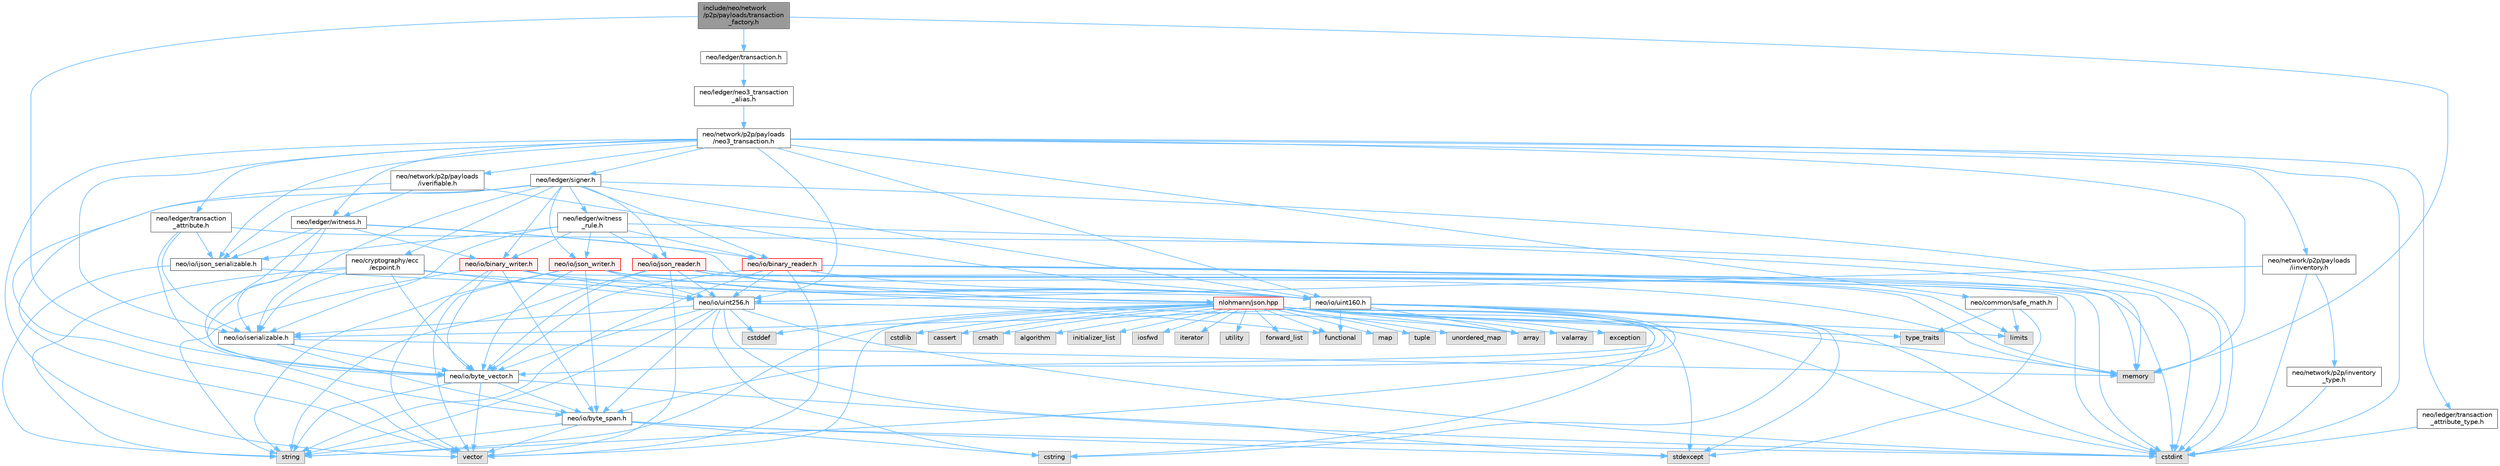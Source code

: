 digraph "include/neo/network/p2p/payloads/transaction_factory.h"
{
 // LATEX_PDF_SIZE
  bgcolor="transparent";
  edge [fontname=Helvetica,fontsize=10,labelfontname=Helvetica,labelfontsize=10];
  node [fontname=Helvetica,fontsize=10,shape=box,height=0.2,width=0.4];
  Node1 [id="Node000001",label="include/neo/network\l/p2p/payloads/transaction\l_factory.h",height=0.2,width=0.4,color="gray40", fillcolor="grey60", style="filled", fontcolor="black",tooltip=" "];
  Node1 -> Node2 [id="edge1_Node000001_Node000002",color="steelblue1",style="solid",tooltip=" "];
  Node2 [id="Node000002",label="neo/io/byte_vector.h",height=0.2,width=0.4,color="grey40", fillcolor="white", style="filled",URL="$io_2byte__vector_8h.html",tooltip=" "];
  Node2 -> Node3 [id="edge2_Node000002_Node000003",color="steelblue1",style="solid",tooltip=" "];
  Node3 [id="Node000003",label="neo/io/byte_span.h",height=0.2,width=0.4,color="grey40", fillcolor="white", style="filled",URL="$io_2byte__span_8h.html",tooltip=" "];
  Node3 -> Node4 [id="edge3_Node000003_Node000004",color="steelblue1",style="solid",tooltip=" "];
  Node4 [id="Node000004",label="cstdint",height=0.2,width=0.4,color="grey60", fillcolor="#E0E0E0", style="filled",tooltip=" "];
  Node3 -> Node5 [id="edge4_Node000003_Node000005",color="steelblue1",style="solid",tooltip=" "];
  Node5 [id="Node000005",label="cstring",height=0.2,width=0.4,color="grey60", fillcolor="#E0E0E0", style="filled",tooltip=" "];
  Node3 -> Node6 [id="edge5_Node000003_Node000006",color="steelblue1",style="solid",tooltip=" "];
  Node6 [id="Node000006",label="stdexcept",height=0.2,width=0.4,color="grey60", fillcolor="#E0E0E0", style="filled",tooltip=" "];
  Node3 -> Node7 [id="edge6_Node000003_Node000007",color="steelblue1",style="solid",tooltip=" "];
  Node7 [id="Node000007",label="string",height=0.2,width=0.4,color="grey60", fillcolor="#E0E0E0", style="filled",tooltip=" "];
  Node3 -> Node8 [id="edge7_Node000003_Node000008",color="steelblue1",style="solid",tooltip=" "];
  Node8 [id="Node000008",label="vector",height=0.2,width=0.4,color="grey60", fillcolor="#E0E0E0", style="filled",tooltip=" "];
  Node2 -> Node4 [id="edge8_Node000002_Node000004",color="steelblue1",style="solid",tooltip=" "];
  Node2 -> Node7 [id="edge9_Node000002_Node000007",color="steelblue1",style="solid",tooltip=" "];
  Node2 -> Node8 [id="edge10_Node000002_Node000008",color="steelblue1",style="solid",tooltip=" "];
  Node1 -> Node9 [id="edge11_Node000001_Node000009",color="steelblue1",style="solid",tooltip=" "];
  Node9 [id="Node000009",label="neo/ledger/transaction.h",height=0.2,width=0.4,color="grey40", fillcolor="white", style="filled",URL="$ledger_2transaction_8h.html",tooltip=" "];
  Node9 -> Node10 [id="edge12_Node000009_Node000010",color="steelblue1",style="solid",tooltip=" "];
  Node10 [id="Node000010",label="neo/ledger/neo3_transaction\l_alias.h",height=0.2,width=0.4,color="grey40", fillcolor="white", style="filled",URL="$neo3__transaction__alias_8h.html",tooltip=" "];
  Node10 -> Node11 [id="edge13_Node000010_Node000011",color="steelblue1",style="solid",tooltip=" "];
  Node11 [id="Node000011",label="neo/network/p2p/payloads\l/neo3_transaction.h",height=0.2,width=0.4,color="grey40", fillcolor="white", style="filled",URL="$neo3__transaction_8h.html",tooltip=" "];
  Node11 -> Node12 [id="edge14_Node000011_Node000012",color="steelblue1",style="solid",tooltip=" "];
  Node12 [id="Node000012",label="neo/common/safe_math.h",height=0.2,width=0.4,color="grey40", fillcolor="white", style="filled",URL="$safe__math_8h.html",tooltip=" "];
  Node12 -> Node13 [id="edge15_Node000012_Node000013",color="steelblue1",style="solid",tooltip=" "];
  Node13 [id="Node000013",label="limits",height=0.2,width=0.4,color="grey60", fillcolor="#E0E0E0", style="filled",tooltip=" "];
  Node12 -> Node6 [id="edge16_Node000012_Node000006",color="steelblue1",style="solid",tooltip=" "];
  Node12 -> Node14 [id="edge17_Node000012_Node000014",color="steelblue1",style="solid",tooltip=" "];
  Node14 [id="Node000014",label="type_traits",height=0.2,width=0.4,color="grey60", fillcolor="#E0E0E0", style="filled",tooltip=" "];
  Node11 -> Node15 [id="edge18_Node000011_Node000015",color="steelblue1",style="solid",tooltip=" "];
  Node15 [id="Node000015",label="neo/io/ijson_serializable.h",height=0.2,width=0.4,color="grey40", fillcolor="white", style="filled",URL="$ijson__serializable_8h.html",tooltip=" "];
  Node15 -> Node16 [id="edge19_Node000015_Node000016",color="steelblue1",style="solid",tooltip=" "];
  Node16 [id="Node000016",label="nlohmann/json.hpp",height=0.2,width=0.4,color="red", fillcolor="#FFF0F0", style="filled",URL="$json_8hpp.html",tooltip=" "];
  Node16 -> Node17 [id="edge20_Node000016_Node000017",color="steelblue1",style="solid",tooltip=" "];
  Node17 [id="Node000017",label="algorithm",height=0.2,width=0.4,color="grey60", fillcolor="#E0E0E0", style="filled",tooltip=" "];
  Node16 -> Node18 [id="edge21_Node000016_Node000018",color="steelblue1",style="solid",tooltip=" "];
  Node18 [id="Node000018",label="cstddef",height=0.2,width=0.4,color="grey60", fillcolor="#E0E0E0", style="filled",tooltip=" "];
  Node16 -> Node19 [id="edge22_Node000016_Node000019",color="steelblue1",style="solid",tooltip=" "];
  Node19 [id="Node000019",label="functional",height=0.2,width=0.4,color="grey60", fillcolor="#E0E0E0", style="filled",tooltip=" "];
  Node16 -> Node20 [id="edge23_Node000016_Node000020",color="steelblue1",style="solid",tooltip=" "];
  Node20 [id="Node000020",label="initializer_list",height=0.2,width=0.4,color="grey60", fillcolor="#E0E0E0", style="filled",tooltip=" "];
  Node16 -> Node21 [id="edge24_Node000016_Node000021",color="steelblue1",style="solid",tooltip=" "];
  Node21 [id="Node000021",label="iosfwd",height=0.2,width=0.4,color="grey60", fillcolor="#E0E0E0", style="filled",tooltip=" "];
  Node16 -> Node22 [id="edge25_Node000016_Node000022",color="steelblue1",style="solid",tooltip=" "];
  Node22 [id="Node000022",label="iterator",height=0.2,width=0.4,color="grey60", fillcolor="#E0E0E0", style="filled",tooltip=" "];
  Node16 -> Node23 [id="edge26_Node000016_Node000023",color="steelblue1",style="solid",tooltip=" "];
  Node23 [id="Node000023",label="memory",height=0.2,width=0.4,color="grey60", fillcolor="#E0E0E0", style="filled",tooltip=" "];
  Node16 -> Node7 [id="edge27_Node000016_Node000007",color="steelblue1",style="solid",tooltip=" "];
  Node16 -> Node24 [id="edge28_Node000016_Node000024",color="steelblue1",style="solid",tooltip=" "];
  Node24 [id="Node000024",label="utility",height=0.2,width=0.4,color="grey60", fillcolor="#E0E0E0", style="filled",tooltip=" "];
  Node16 -> Node8 [id="edge29_Node000016_Node000008",color="steelblue1",style="solid",tooltip=" "];
  Node16 -> Node25 [id="edge30_Node000016_Node000025",color="steelblue1",style="solid",tooltip=" "];
  Node25 [id="Node000025",label="array",height=0.2,width=0.4,color="grey60", fillcolor="#E0E0E0", style="filled",tooltip=" "];
  Node16 -> Node26 [id="edge31_Node000016_Node000026",color="steelblue1",style="solid",tooltip=" "];
  Node26 [id="Node000026",label="forward_list",height=0.2,width=0.4,color="grey60", fillcolor="#E0E0E0", style="filled",tooltip=" "];
  Node16 -> Node27 [id="edge32_Node000016_Node000027",color="steelblue1",style="solid",tooltip=" "];
  Node27 [id="Node000027",label="map",height=0.2,width=0.4,color="grey60", fillcolor="#E0E0E0", style="filled",tooltip=" "];
  Node16 -> Node28 [id="edge33_Node000016_Node000028",color="steelblue1",style="solid",tooltip=" "];
  Node28 [id="Node000028",label="tuple",height=0.2,width=0.4,color="grey60", fillcolor="#E0E0E0", style="filled",tooltip=" "];
  Node16 -> Node14 [id="edge34_Node000016_Node000014",color="steelblue1",style="solid",tooltip=" "];
  Node16 -> Node29 [id="edge35_Node000016_Node000029",color="steelblue1",style="solid",tooltip=" "];
  Node29 [id="Node000029",label="unordered_map",height=0.2,width=0.4,color="grey60", fillcolor="#E0E0E0", style="filled",tooltip=" "];
  Node16 -> Node30 [id="edge36_Node000016_Node000030",color="steelblue1",style="solid",tooltip=" "];
  Node30 [id="Node000030",label="valarray",height=0.2,width=0.4,color="grey60", fillcolor="#E0E0E0", style="filled",tooltip=" "];
  Node16 -> Node31 [id="edge37_Node000016_Node000031",color="steelblue1",style="solid",tooltip=" "];
  Node31 [id="Node000031",label="exception",height=0.2,width=0.4,color="grey60", fillcolor="#E0E0E0", style="filled",tooltip=" "];
  Node16 -> Node6 [id="edge38_Node000016_Node000006",color="steelblue1",style="solid",tooltip=" "];
  Node16 -> Node4 [id="edge39_Node000016_Node000004",color="steelblue1",style="solid",tooltip=" "];
  Node16 -> Node32 [id="edge40_Node000016_Node000032",color="steelblue1",style="solid",tooltip=" "];
  Node32 [id="Node000032",label="cstdlib",height=0.2,width=0.4,color="grey60", fillcolor="#E0E0E0", style="filled",tooltip=" "];
  Node16 -> Node33 [id="edge41_Node000016_Node000033",color="steelblue1",style="solid",tooltip=" "];
  Node33 [id="Node000033",label="cassert",height=0.2,width=0.4,color="grey60", fillcolor="#E0E0E0", style="filled",tooltip=" "];
  Node16 -> Node13 [id="edge42_Node000016_Node000013",color="steelblue1",style="solid",tooltip=" "];
  Node16 -> Node5 [id="edge43_Node000016_Node000005",color="steelblue1",style="solid",tooltip=" "];
  Node16 -> Node34 [id="edge44_Node000016_Node000034",color="steelblue1",style="solid",tooltip=" "];
  Node34 [id="Node000034",label="cmath",height=0.2,width=0.4,color="grey60", fillcolor="#E0E0E0", style="filled",tooltip=" "];
  Node15 -> Node7 [id="edge45_Node000015_Node000007",color="steelblue1",style="solid",tooltip=" "];
  Node11 -> Node44 [id="edge46_Node000011_Node000044",color="steelblue1",style="solid",tooltip=" "];
  Node44 [id="Node000044",label="neo/io/iserializable.h",height=0.2,width=0.4,color="grey40", fillcolor="white", style="filled",URL="$iserializable_8h.html",tooltip=" "];
  Node44 -> Node3 [id="edge47_Node000044_Node000003",color="steelblue1",style="solid",tooltip=" "];
  Node44 -> Node2 [id="edge48_Node000044_Node000002",color="steelblue1",style="solid",tooltip=" "];
  Node44 -> Node23 [id="edge49_Node000044_Node000023",color="steelblue1",style="solid",tooltip=" "];
  Node11 -> Node45 [id="edge50_Node000011_Node000045",color="steelblue1",style="solid",tooltip=" "];
  Node45 [id="Node000045",label="neo/io/uint160.h",height=0.2,width=0.4,color="grey40", fillcolor="white", style="filled",URL="$uint160_8h.html",tooltip=" "];
  Node45 -> Node3 [id="edge51_Node000045_Node000003",color="steelblue1",style="solid",tooltip=" "];
  Node45 -> Node2 [id="edge52_Node000045_Node000002",color="steelblue1",style="solid",tooltip=" "];
  Node45 -> Node44 [id="edge53_Node000045_Node000044",color="steelblue1",style="solid",tooltip=" "];
  Node45 -> Node25 [id="edge54_Node000045_Node000025",color="steelblue1",style="solid",tooltip=" "];
  Node45 -> Node4 [id="edge55_Node000045_Node000004",color="steelblue1",style="solid",tooltip=" "];
  Node45 -> Node5 [id="edge56_Node000045_Node000005",color="steelblue1",style="solid",tooltip=" "];
  Node45 -> Node19 [id="edge57_Node000045_Node000019",color="steelblue1",style="solid",tooltip=" "];
  Node45 -> Node6 [id="edge58_Node000045_Node000006",color="steelblue1",style="solid",tooltip=" "];
  Node45 -> Node7 [id="edge59_Node000045_Node000007",color="steelblue1",style="solid",tooltip=" "];
  Node11 -> Node46 [id="edge60_Node000011_Node000046",color="steelblue1",style="solid",tooltip=" "];
  Node46 [id="Node000046",label="neo/io/uint256.h",height=0.2,width=0.4,color="grey40", fillcolor="white", style="filled",URL="$uint256_8h.html",tooltip=" "];
  Node46 -> Node3 [id="edge61_Node000046_Node000003",color="steelblue1",style="solid",tooltip=" "];
  Node46 -> Node2 [id="edge62_Node000046_Node000002",color="steelblue1",style="solid",tooltip=" "];
  Node46 -> Node44 [id="edge63_Node000046_Node000044",color="steelblue1",style="solid",tooltip=" "];
  Node46 -> Node25 [id="edge64_Node000046_Node000025",color="steelblue1",style="solid",tooltip=" "];
  Node46 -> Node18 [id="edge65_Node000046_Node000018",color="steelblue1",style="solid",tooltip=" "];
  Node46 -> Node4 [id="edge66_Node000046_Node000004",color="steelblue1",style="solid",tooltip=" "];
  Node46 -> Node5 [id="edge67_Node000046_Node000005",color="steelblue1",style="solid",tooltip=" "];
  Node46 -> Node19 [id="edge68_Node000046_Node000019",color="steelblue1",style="solid",tooltip=" "];
  Node46 -> Node6 [id="edge69_Node000046_Node000006",color="steelblue1",style="solid",tooltip=" "];
  Node46 -> Node7 [id="edge70_Node000046_Node000007",color="steelblue1",style="solid",tooltip=" "];
  Node11 -> Node47 [id="edge71_Node000011_Node000047",color="steelblue1",style="solid",tooltip=" "];
  Node47 [id="Node000047",label="neo/ledger/signer.h",height=0.2,width=0.4,color="grey40", fillcolor="white", style="filled",URL="$signer_8h.html",tooltip=" "];
  Node47 -> Node48 [id="edge72_Node000047_Node000048",color="steelblue1",style="solid",tooltip=" "];
  Node48 [id="Node000048",label="neo/cryptography/ecc\l/ecpoint.h",height=0.2,width=0.4,color="grey40", fillcolor="white", style="filled",URL="$ecpoint_8h.html",tooltip=" "];
  Node48 -> Node3 [id="edge73_Node000048_Node000003",color="steelblue1",style="solid",tooltip=" "];
  Node48 -> Node2 [id="edge74_Node000048_Node000002",color="steelblue1",style="solid",tooltip=" "];
  Node48 -> Node44 [id="edge75_Node000048_Node000044",color="steelblue1",style="solid",tooltip=" "];
  Node48 -> Node46 [id="edge76_Node000048_Node000046",color="steelblue1",style="solid",tooltip=" "];
  Node48 -> Node23 [id="edge77_Node000048_Node000023",color="steelblue1",style="solid",tooltip=" "];
  Node48 -> Node7 [id="edge78_Node000048_Node000007",color="steelblue1",style="solid",tooltip=" "];
  Node47 -> Node49 [id="edge79_Node000047_Node000049",color="steelblue1",style="solid",tooltip=" "];
  Node49 [id="Node000049",label="neo/io/binary_reader.h",height=0.2,width=0.4,color="red", fillcolor="#FFF0F0", style="filled",URL="$binary__reader_8h.html",tooltip=" "];
  Node49 -> Node2 [id="edge80_Node000049_Node000002",color="steelblue1",style="solid",tooltip=" "];
  Node49 -> Node45 [id="edge81_Node000049_Node000045",color="steelblue1",style="solid",tooltip=" "];
  Node49 -> Node46 [id="edge82_Node000049_Node000046",color="steelblue1",style="solid",tooltip=" "];
  Node49 -> Node4 [id="edge83_Node000049_Node000004",color="steelblue1",style="solid",tooltip=" "];
  Node49 -> Node13 [id="edge84_Node000049_Node000013",color="steelblue1",style="solid",tooltip=" "];
  Node49 -> Node23 [id="edge85_Node000049_Node000023",color="steelblue1",style="solid",tooltip=" "];
  Node49 -> Node7 [id="edge86_Node000049_Node000007",color="steelblue1",style="solid",tooltip=" "];
  Node49 -> Node8 [id="edge87_Node000049_Node000008",color="steelblue1",style="solid",tooltip=" "];
  Node47 -> Node52 [id="edge88_Node000047_Node000052",color="steelblue1",style="solid",tooltip=" "];
  Node52 [id="Node000052",label="neo/io/binary_writer.h",height=0.2,width=0.4,color="red", fillcolor="#FFF0F0", style="filled",URL="$binary__writer_8h.html",tooltip=" "];
  Node52 -> Node3 [id="edge89_Node000052_Node000003",color="steelblue1",style="solid",tooltip=" "];
  Node52 -> Node2 [id="edge90_Node000052_Node000002",color="steelblue1",style="solid",tooltip=" "];
  Node52 -> Node45 [id="edge91_Node000052_Node000045",color="steelblue1",style="solid",tooltip=" "];
  Node52 -> Node46 [id="edge92_Node000052_Node000046",color="steelblue1",style="solid",tooltip=" "];
  Node52 -> Node4 [id="edge93_Node000052_Node000004",color="steelblue1",style="solid",tooltip=" "];
  Node52 -> Node7 [id="edge94_Node000052_Node000007",color="steelblue1",style="solid",tooltip=" "];
  Node52 -> Node8 [id="edge95_Node000052_Node000008",color="steelblue1",style="solid",tooltip=" "];
  Node47 -> Node15 [id="edge96_Node000047_Node000015",color="steelblue1",style="solid",tooltip=" "];
  Node47 -> Node44 [id="edge97_Node000047_Node000044",color="steelblue1",style="solid",tooltip=" "];
  Node47 -> Node53 [id="edge98_Node000047_Node000053",color="steelblue1",style="solid",tooltip=" "];
  Node53 [id="Node000053",label="neo/io/json_reader.h",height=0.2,width=0.4,color="red", fillcolor="#FFF0F0", style="filled",URL="$json__reader_8h.html",tooltip=" "];
  Node53 -> Node2 [id="edge99_Node000053_Node000002",color="steelblue1",style="solid",tooltip=" "];
  Node53 -> Node45 [id="edge100_Node000053_Node000045",color="steelblue1",style="solid",tooltip=" "];
  Node53 -> Node46 [id="edge101_Node000053_Node000046",color="steelblue1",style="solid",tooltip=" "];
  Node53 -> Node4 [id="edge102_Node000053_Node000004",color="steelblue1",style="solid",tooltip=" "];
  Node53 -> Node23 [id="edge103_Node000053_Node000023",color="steelblue1",style="solid",tooltip=" "];
  Node53 -> Node16 [id="edge104_Node000053_Node000016",color="steelblue1",style="solid",tooltip=" "];
  Node53 -> Node7 [id="edge105_Node000053_Node000007",color="steelblue1",style="solid",tooltip=" "];
  Node53 -> Node8 [id="edge106_Node000053_Node000008",color="steelblue1",style="solid",tooltip=" "];
  Node47 -> Node55 [id="edge107_Node000047_Node000055",color="steelblue1",style="solid",tooltip=" "];
  Node55 [id="Node000055",label="neo/io/json_writer.h",height=0.2,width=0.4,color="red", fillcolor="#FFF0F0", style="filled",URL="$json__writer_8h.html",tooltip=" "];
  Node55 -> Node3 [id="edge108_Node000055_Node000003",color="steelblue1",style="solid",tooltip=" "];
  Node55 -> Node2 [id="edge109_Node000055_Node000002",color="steelblue1",style="solid",tooltip=" "];
  Node55 -> Node45 [id="edge110_Node000055_Node000045",color="steelblue1",style="solid",tooltip=" "];
  Node55 -> Node46 [id="edge111_Node000055_Node000046",color="steelblue1",style="solid",tooltip=" "];
  Node55 -> Node4 [id="edge112_Node000055_Node000004",color="steelblue1",style="solid",tooltip=" "];
  Node55 -> Node16 [id="edge113_Node000055_Node000016",color="steelblue1",style="solid",tooltip=" "];
  Node55 -> Node7 [id="edge114_Node000055_Node000007",color="steelblue1",style="solid",tooltip=" "];
  Node55 -> Node8 [id="edge115_Node000055_Node000008",color="steelblue1",style="solid",tooltip=" "];
  Node47 -> Node45 [id="edge116_Node000047_Node000045",color="steelblue1",style="solid",tooltip=" "];
  Node47 -> Node56 [id="edge117_Node000047_Node000056",color="steelblue1",style="solid",tooltip=" "];
  Node56 [id="Node000056",label="neo/ledger/witness\l_rule.h",height=0.2,width=0.4,color="grey40", fillcolor="white", style="filled",URL="$witness__rule_8h.html",tooltip=" "];
  Node56 -> Node49 [id="edge118_Node000056_Node000049",color="steelblue1",style="solid",tooltip=" "];
  Node56 -> Node52 [id="edge119_Node000056_Node000052",color="steelblue1",style="solid",tooltip=" "];
  Node56 -> Node15 [id="edge120_Node000056_Node000015",color="steelblue1",style="solid",tooltip=" "];
  Node56 -> Node44 [id="edge121_Node000056_Node000044",color="steelblue1",style="solid",tooltip=" "];
  Node56 -> Node53 [id="edge122_Node000056_Node000053",color="steelblue1",style="solid",tooltip=" "];
  Node56 -> Node55 [id="edge123_Node000056_Node000055",color="steelblue1",style="solid",tooltip=" "];
  Node56 -> Node23 [id="edge124_Node000056_Node000023",color="steelblue1",style="solid",tooltip=" "];
  Node47 -> Node4 [id="edge125_Node000047_Node000004",color="steelblue1",style="solid",tooltip=" "];
  Node47 -> Node8 [id="edge126_Node000047_Node000008",color="steelblue1",style="solid",tooltip=" "];
  Node11 -> Node57 [id="edge127_Node000011_Node000057",color="steelblue1",style="solid",tooltip=" "];
  Node57 [id="Node000057",label="neo/ledger/transaction\l_attribute.h",height=0.2,width=0.4,color="grey40", fillcolor="white", style="filled",URL="$transaction__attribute_8h.html",tooltip=" "];
  Node57 -> Node2 [id="edge128_Node000057_Node000002",color="steelblue1",style="solid",tooltip=" "];
  Node57 -> Node15 [id="edge129_Node000057_Node000015",color="steelblue1",style="solid",tooltip=" "];
  Node57 -> Node44 [id="edge130_Node000057_Node000044",color="steelblue1",style="solid",tooltip=" "];
  Node57 -> Node4 [id="edge131_Node000057_Node000004",color="steelblue1",style="solid",tooltip=" "];
  Node11 -> Node58 [id="edge132_Node000011_Node000058",color="steelblue1",style="solid",tooltip=" "];
  Node58 [id="Node000058",label="neo/ledger/transaction\l_attribute_type.h",height=0.2,width=0.4,color="grey40", fillcolor="white", style="filled",URL="$transaction__attribute__type_8h.html",tooltip=" "];
  Node58 -> Node4 [id="edge133_Node000058_Node000004",color="steelblue1",style="solid",tooltip=" "];
  Node11 -> Node59 [id="edge134_Node000011_Node000059",color="steelblue1",style="solid",tooltip=" "];
  Node59 [id="Node000059",label="neo/ledger/witness.h",height=0.2,width=0.4,color="grey40", fillcolor="white", style="filled",URL="$ledger_2witness_8h.html",tooltip=" "];
  Node59 -> Node49 [id="edge135_Node000059_Node000049",color="steelblue1",style="solid",tooltip=" "];
  Node59 -> Node52 [id="edge136_Node000059_Node000052",color="steelblue1",style="solid",tooltip=" "];
  Node59 -> Node2 [id="edge137_Node000059_Node000002",color="steelblue1",style="solid",tooltip=" "];
  Node59 -> Node15 [id="edge138_Node000059_Node000015",color="steelblue1",style="solid",tooltip=" "];
  Node59 -> Node44 [id="edge139_Node000059_Node000044",color="steelblue1",style="solid",tooltip=" "];
  Node59 -> Node45 [id="edge140_Node000059_Node000045",color="steelblue1",style="solid",tooltip=" "];
  Node11 -> Node60 [id="edge141_Node000011_Node000060",color="steelblue1",style="solid",tooltip=" "];
  Node60 [id="Node000060",label="neo/network/p2p/payloads\l/iinventory.h",height=0.2,width=0.4,color="grey40", fillcolor="white", style="filled",URL="$payloads_2iinventory_8h.html",tooltip=" "];
  Node60 -> Node46 [id="edge142_Node000060_Node000046",color="steelblue1",style="solid",tooltip=" "];
  Node60 -> Node61 [id="edge143_Node000060_Node000061",color="steelblue1",style="solid",tooltip=" "];
  Node61 [id="Node000061",label="neo/network/p2p/inventory\l_type.h",height=0.2,width=0.4,color="grey40", fillcolor="white", style="filled",URL="$p2p_2inventory__type_8h.html",tooltip=" "];
  Node61 -> Node4 [id="edge144_Node000061_Node000004",color="steelblue1",style="solid",tooltip=" "];
  Node60 -> Node4 [id="edge145_Node000060_Node000004",color="steelblue1",style="solid",tooltip=" "];
  Node11 -> Node62 [id="edge146_Node000011_Node000062",color="steelblue1",style="solid",tooltip=" "];
  Node62 [id="Node000062",label="neo/network/p2p/payloads\l/iverifiable.h",height=0.2,width=0.4,color="grey40", fillcolor="white", style="filled",URL="$iverifiable_8h.html",tooltip=" "];
  Node62 -> Node45 [id="edge147_Node000062_Node000045",color="steelblue1",style="solid",tooltip=" "];
  Node62 -> Node59 [id="edge148_Node000062_Node000059",color="steelblue1",style="solid",tooltip=" "];
  Node62 -> Node8 [id="edge149_Node000062_Node000008",color="steelblue1",style="solid",tooltip=" "];
  Node11 -> Node4 [id="edge150_Node000011_Node000004",color="steelblue1",style="solid",tooltip=" "];
  Node11 -> Node23 [id="edge151_Node000011_Node000023",color="steelblue1",style="solid",tooltip=" "];
  Node11 -> Node8 [id="edge152_Node000011_Node000008",color="steelblue1",style="solid",tooltip=" "];
  Node1 -> Node23 [id="edge153_Node000001_Node000023",color="steelblue1",style="solid",tooltip=" "];
}
